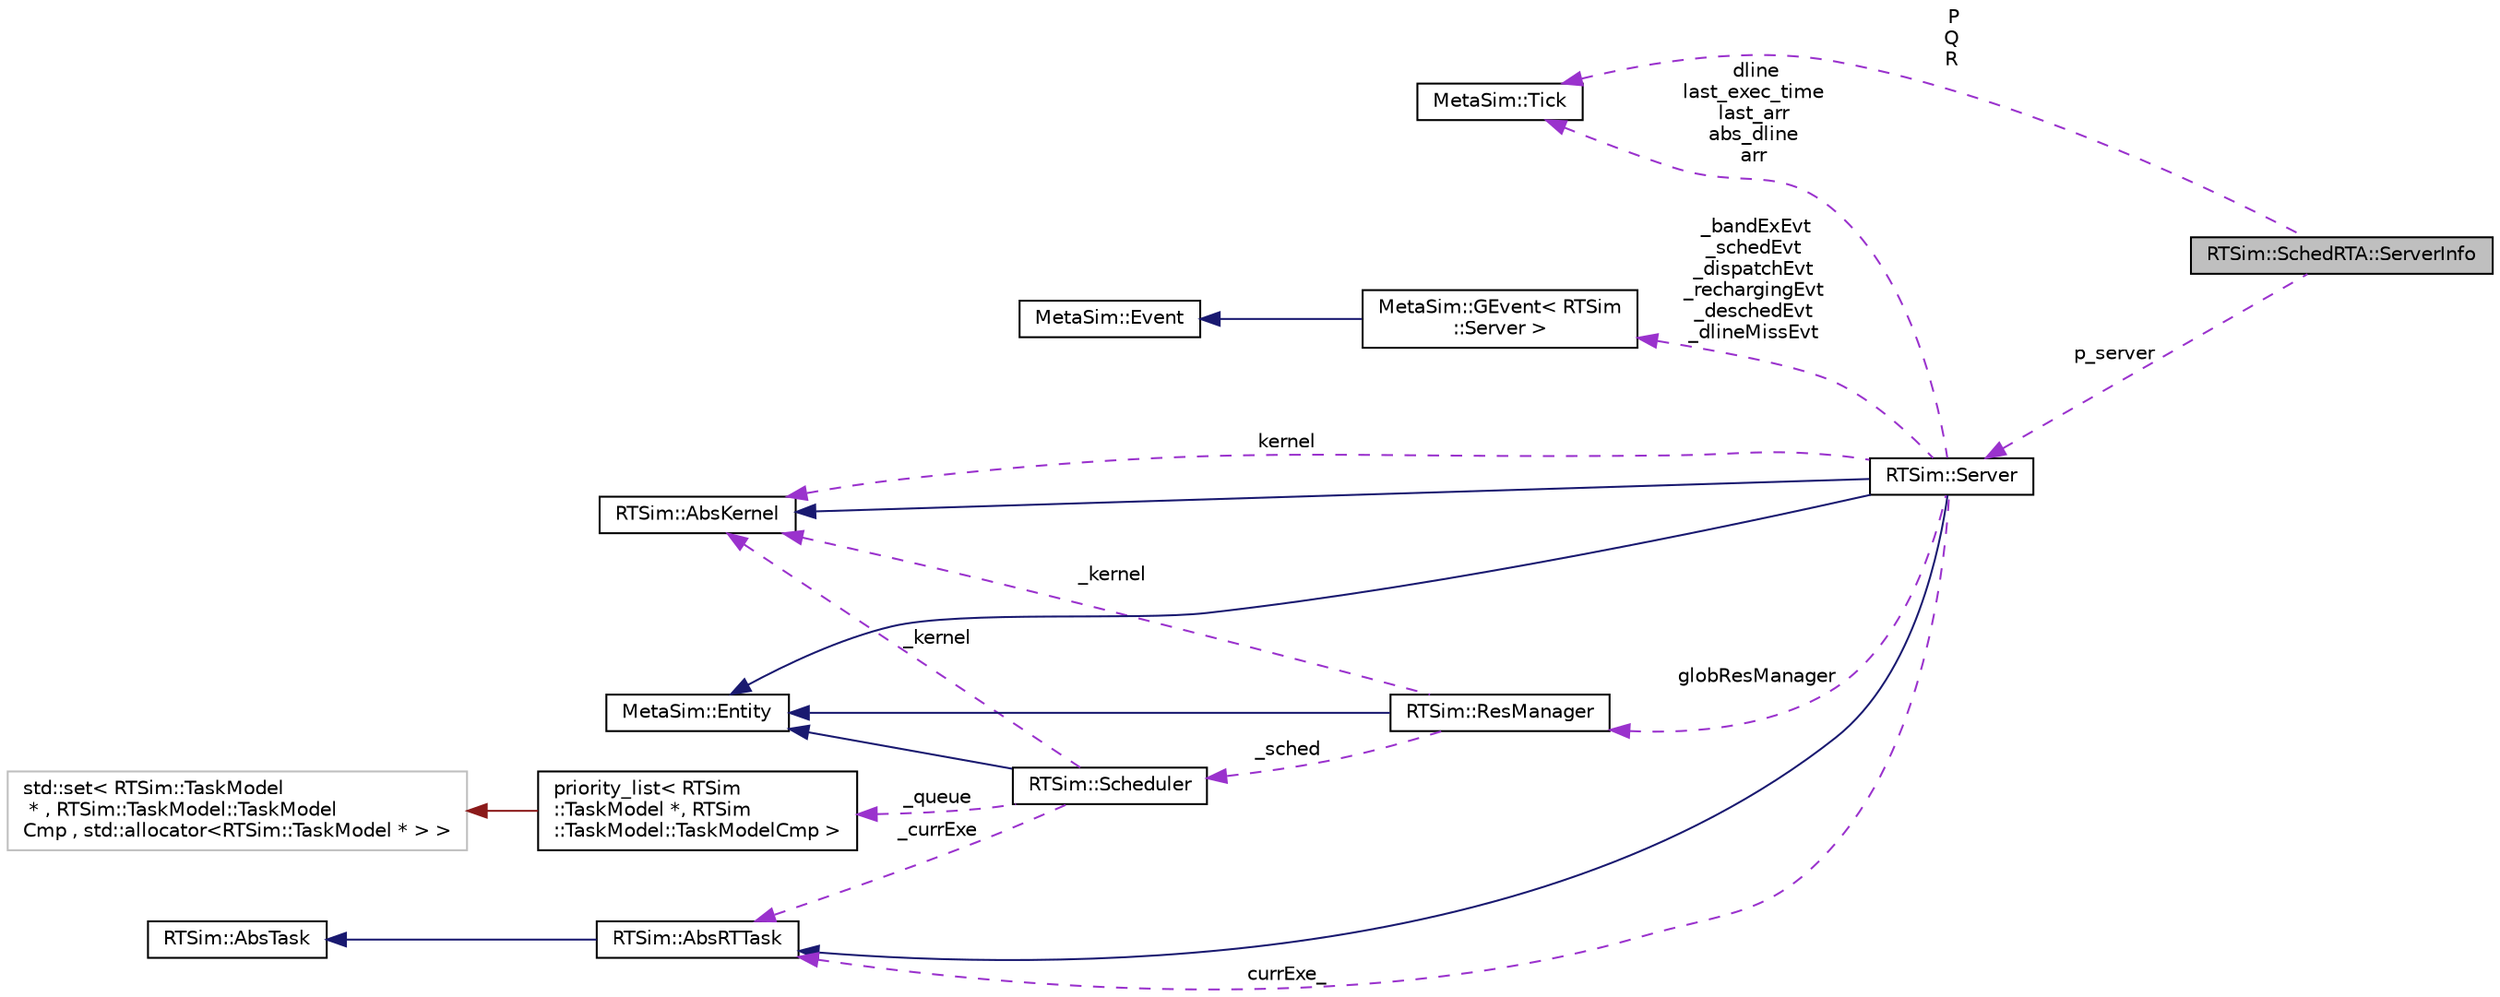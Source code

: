 digraph "RTSim::SchedRTA::ServerInfo"
{
  edge [fontname="Helvetica",fontsize="10",labelfontname="Helvetica",labelfontsize="10"];
  node [fontname="Helvetica",fontsize="10",shape=record];
  rankdir="LR";
  Node1 [label="RTSim::SchedRTA::ServerInfo",height=0.2,width=0.4,color="black", fillcolor="grey75", style="filled", fontcolor="black"];
  Node2 -> Node1 [dir="back",color="darkorchid3",fontsize="10",style="dashed",label=" P\nQ\nR" ,fontname="Helvetica"];
  Node2 [label="MetaSim::Tick",height=0.2,width=0.4,color="black", fillcolor="white", style="filled",URL="$classMetaSim_1_1Tick.html"];
  Node3 -> Node1 [dir="back",color="darkorchid3",fontsize="10",style="dashed",label=" p_server" ,fontname="Helvetica"];
  Node3 [label="RTSim::Server",height=0.2,width=0.4,color="black", fillcolor="white", style="filled",URL="$classRTSim_1_1Server.html"];
  Node4 -> Node3 [dir="back",color="midnightblue",fontsize="10",style="solid",fontname="Helvetica"];
  Node4 [label="RTSim::AbsRTTask",height=0.2,width=0.4,color="black", fillcolor="white", style="filled",URL="$classRTSim_1_1AbsRTTask.html"];
  Node5 -> Node4 [dir="back",color="midnightblue",fontsize="10",style="solid",fontname="Helvetica"];
  Node5 [label="RTSim::AbsTask",height=0.2,width=0.4,color="black", fillcolor="white", style="filled",URL="$classRTSim_1_1AbsTask.html"];
  Node6 -> Node3 [dir="back",color="midnightblue",fontsize="10",style="solid",fontname="Helvetica"];
  Node6 [label="RTSim::AbsKernel",height=0.2,width=0.4,color="black", fillcolor="white", style="filled",URL="$classRTSim_1_1AbsKernel.html"];
  Node7 -> Node3 [dir="back",color="midnightblue",fontsize="10",style="solid",fontname="Helvetica"];
  Node7 [label="MetaSim::Entity",height=0.2,width=0.4,color="black", fillcolor="white", style="filled",URL="$classMetaSim_1_1Entity.html"];
  Node8 -> Node3 [dir="back",color="darkorchid3",fontsize="10",style="dashed",label=" globResManager" ,fontname="Helvetica"];
  Node8 [label="RTSim::ResManager",height=0.2,width=0.4,color="black", fillcolor="white", style="filled",URL="$classRTSim_1_1ResManager.html"];
  Node7 -> Node8 [dir="back",color="midnightblue",fontsize="10",style="solid",fontname="Helvetica"];
  Node6 -> Node8 [dir="back",color="darkorchid3",fontsize="10",style="dashed",label=" _kernel" ,fontname="Helvetica"];
  Node9 -> Node8 [dir="back",color="darkorchid3",fontsize="10",style="dashed",label=" _sched" ,fontname="Helvetica"];
  Node9 [label="RTSim::Scheduler",height=0.2,width=0.4,color="black", fillcolor="white", style="filled",URL="$classRTSim_1_1Scheduler.html"];
  Node7 -> Node9 [dir="back",color="midnightblue",fontsize="10",style="solid",fontname="Helvetica"];
  Node4 -> Node9 [dir="back",color="darkorchid3",fontsize="10",style="dashed",label=" _currExe" ,fontname="Helvetica"];
  Node6 -> Node9 [dir="back",color="darkorchid3",fontsize="10",style="dashed",label=" _kernel" ,fontname="Helvetica"];
  Node10 -> Node9 [dir="back",color="darkorchid3",fontsize="10",style="dashed",label=" _queue" ,fontname="Helvetica"];
  Node10 [label="priority_list\< RTSim\l::TaskModel *, RTSim\l::TaskModel::TaskModelCmp \>",height=0.2,width=0.4,color="black", fillcolor="white", style="filled",URL="$classpriority__list.html"];
  Node11 -> Node10 [dir="back",color="firebrick4",fontsize="10",style="solid",fontname="Helvetica"];
  Node11 [label="std::set\< RTSim::TaskModel\l * , RTSim::TaskModel::TaskModel\lCmp , std::allocator\<RTSim::TaskModel * \>  \>",height=0.2,width=0.4,color="grey75", fillcolor="white", style="filled"];
  Node4 -> Node3 [dir="back",color="darkorchid3",fontsize="10",style="dashed",label=" currExe_" ,fontname="Helvetica"];
  Node6 -> Node3 [dir="back",color="darkorchid3",fontsize="10",style="dashed",label=" kernel" ,fontname="Helvetica"];
  Node2 -> Node3 [dir="back",color="darkorchid3",fontsize="10",style="dashed",label=" dline\nlast_exec_time\nlast_arr\nabs_dline\narr" ,fontname="Helvetica"];
  Node12 -> Node3 [dir="back",color="darkorchid3",fontsize="10",style="dashed",label=" _bandExEvt\n_schedEvt\n_dispatchEvt\n_rechargingEvt\n_deschedEvt\n_dlineMissEvt" ,fontname="Helvetica"];
  Node12 [label="MetaSim::GEvent\< RTSim\l::Server \>",height=0.2,width=0.4,color="black", fillcolor="white", style="filled",URL="$classMetaSim_1_1GEvent.html"];
  Node13 -> Node12 [dir="back",color="midnightblue",fontsize="10",style="solid",fontname="Helvetica"];
  Node13 [label="MetaSim::Event",height=0.2,width=0.4,color="black", fillcolor="white", style="filled",URL="$classMetaSim_1_1Event.html"];
}
